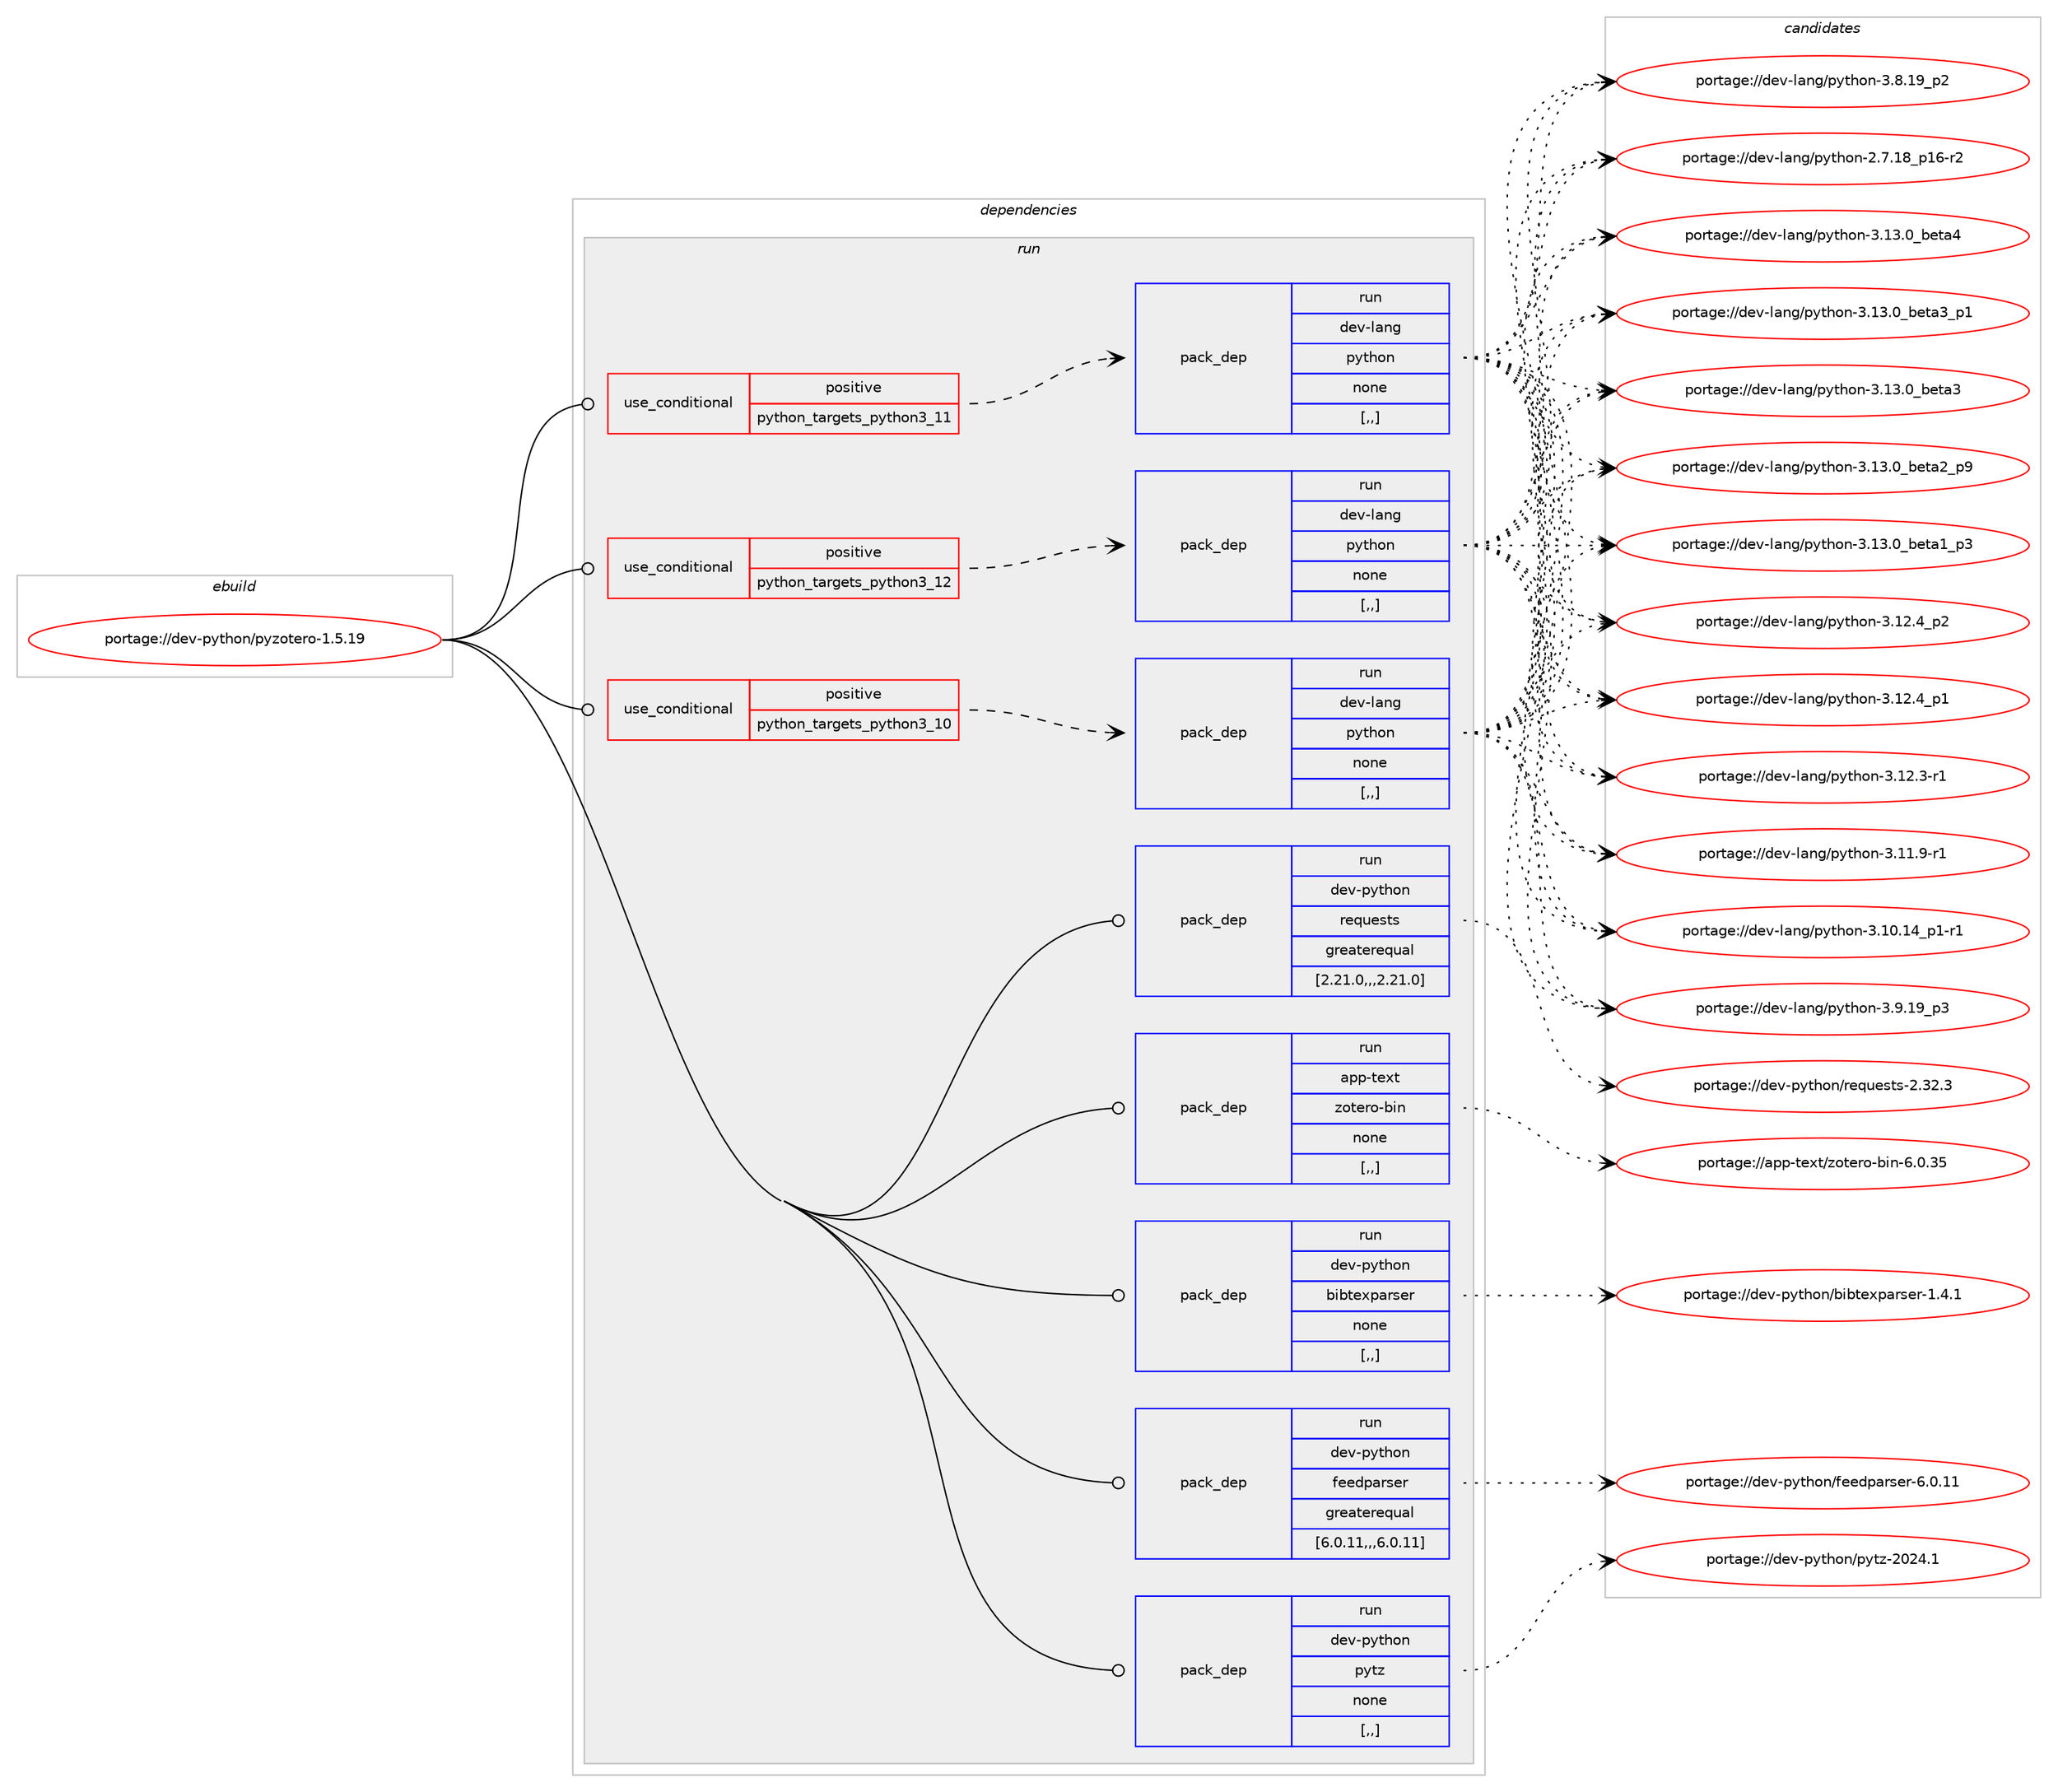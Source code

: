 digraph prolog {

# *************
# Graph options
# *************

newrank=true;
concentrate=true;
compound=true;
graph [rankdir=LR,fontname=Helvetica,fontsize=10,ranksep=1.5];#, ranksep=2.5, nodesep=0.2];
edge  [arrowhead=vee];
node  [fontname=Helvetica,fontsize=10];

# **********
# The ebuild
# **********

subgraph cluster_leftcol {
color=gray;
label=<<i>ebuild</i>>;
id [label="portage://dev-python/pyzotero-1.5.19", color=red, width=4, href="../dev-python/pyzotero-1.5.19.svg"];
}

# ****************
# The dependencies
# ****************

subgraph cluster_midcol {
color=gray;
label=<<i>dependencies</i>>;
subgraph cluster_compile {
fillcolor="#eeeeee";
style=filled;
label=<<i>compile</i>>;
}
subgraph cluster_compileandrun {
fillcolor="#eeeeee";
style=filled;
label=<<i>compile and run</i>>;
}
subgraph cluster_run {
fillcolor="#eeeeee";
style=filled;
label=<<i>run</i>>;
subgraph cond38779 {
dependency161395 [label=<<TABLE BORDER="0" CELLBORDER="1" CELLSPACING="0" CELLPADDING="4"><TR><TD ROWSPAN="3" CELLPADDING="10">use_conditional</TD></TR><TR><TD>positive</TD></TR><TR><TD>python_targets_python3_10</TD></TR></TABLE>>, shape=none, color=red];
subgraph pack121344 {
dependency161396 [label=<<TABLE BORDER="0" CELLBORDER="1" CELLSPACING="0" CELLPADDING="4" WIDTH="220"><TR><TD ROWSPAN="6" CELLPADDING="30">pack_dep</TD></TR><TR><TD WIDTH="110">run</TD></TR><TR><TD>dev-lang</TD></TR><TR><TD>python</TD></TR><TR><TD>none</TD></TR><TR><TD>[,,]</TD></TR></TABLE>>, shape=none, color=blue];
}
dependency161395:e -> dependency161396:w [weight=20,style="dashed",arrowhead="vee"];
}
id:e -> dependency161395:w [weight=20,style="solid",arrowhead="odot"];
subgraph cond38780 {
dependency161397 [label=<<TABLE BORDER="0" CELLBORDER="1" CELLSPACING="0" CELLPADDING="4"><TR><TD ROWSPAN="3" CELLPADDING="10">use_conditional</TD></TR><TR><TD>positive</TD></TR><TR><TD>python_targets_python3_11</TD></TR></TABLE>>, shape=none, color=red];
subgraph pack121345 {
dependency161398 [label=<<TABLE BORDER="0" CELLBORDER="1" CELLSPACING="0" CELLPADDING="4" WIDTH="220"><TR><TD ROWSPAN="6" CELLPADDING="30">pack_dep</TD></TR><TR><TD WIDTH="110">run</TD></TR><TR><TD>dev-lang</TD></TR><TR><TD>python</TD></TR><TR><TD>none</TD></TR><TR><TD>[,,]</TD></TR></TABLE>>, shape=none, color=blue];
}
dependency161397:e -> dependency161398:w [weight=20,style="dashed",arrowhead="vee"];
}
id:e -> dependency161397:w [weight=20,style="solid",arrowhead="odot"];
subgraph cond38781 {
dependency161399 [label=<<TABLE BORDER="0" CELLBORDER="1" CELLSPACING="0" CELLPADDING="4"><TR><TD ROWSPAN="3" CELLPADDING="10">use_conditional</TD></TR><TR><TD>positive</TD></TR><TR><TD>python_targets_python3_12</TD></TR></TABLE>>, shape=none, color=red];
subgraph pack121346 {
dependency161400 [label=<<TABLE BORDER="0" CELLBORDER="1" CELLSPACING="0" CELLPADDING="4" WIDTH="220"><TR><TD ROWSPAN="6" CELLPADDING="30">pack_dep</TD></TR><TR><TD WIDTH="110">run</TD></TR><TR><TD>dev-lang</TD></TR><TR><TD>python</TD></TR><TR><TD>none</TD></TR><TR><TD>[,,]</TD></TR></TABLE>>, shape=none, color=blue];
}
dependency161399:e -> dependency161400:w [weight=20,style="dashed",arrowhead="vee"];
}
id:e -> dependency161399:w [weight=20,style="solid",arrowhead="odot"];
subgraph pack121347 {
dependency161401 [label=<<TABLE BORDER="0" CELLBORDER="1" CELLSPACING="0" CELLPADDING="4" WIDTH="220"><TR><TD ROWSPAN="6" CELLPADDING="30">pack_dep</TD></TR><TR><TD WIDTH="110">run</TD></TR><TR><TD>app-text</TD></TR><TR><TD>zotero-bin</TD></TR><TR><TD>none</TD></TR><TR><TD>[,,]</TD></TR></TABLE>>, shape=none, color=blue];
}
id:e -> dependency161401:w [weight=20,style="solid",arrowhead="odot"];
subgraph pack121348 {
dependency161402 [label=<<TABLE BORDER="0" CELLBORDER="1" CELLSPACING="0" CELLPADDING="4" WIDTH="220"><TR><TD ROWSPAN="6" CELLPADDING="30">pack_dep</TD></TR><TR><TD WIDTH="110">run</TD></TR><TR><TD>dev-python</TD></TR><TR><TD>bibtexparser</TD></TR><TR><TD>none</TD></TR><TR><TD>[,,]</TD></TR></TABLE>>, shape=none, color=blue];
}
id:e -> dependency161402:w [weight=20,style="solid",arrowhead="odot"];
subgraph pack121349 {
dependency161403 [label=<<TABLE BORDER="0" CELLBORDER="1" CELLSPACING="0" CELLPADDING="4" WIDTH="220"><TR><TD ROWSPAN="6" CELLPADDING="30">pack_dep</TD></TR><TR><TD WIDTH="110">run</TD></TR><TR><TD>dev-python</TD></TR><TR><TD>feedparser</TD></TR><TR><TD>greaterequal</TD></TR><TR><TD>[6.0.11,,,6.0.11]</TD></TR></TABLE>>, shape=none, color=blue];
}
id:e -> dependency161403:w [weight=20,style="solid",arrowhead="odot"];
subgraph pack121350 {
dependency161404 [label=<<TABLE BORDER="0" CELLBORDER="1" CELLSPACING="0" CELLPADDING="4" WIDTH="220"><TR><TD ROWSPAN="6" CELLPADDING="30">pack_dep</TD></TR><TR><TD WIDTH="110">run</TD></TR><TR><TD>dev-python</TD></TR><TR><TD>pytz</TD></TR><TR><TD>none</TD></TR><TR><TD>[,,]</TD></TR></TABLE>>, shape=none, color=blue];
}
id:e -> dependency161404:w [weight=20,style="solid",arrowhead="odot"];
subgraph pack121351 {
dependency161405 [label=<<TABLE BORDER="0" CELLBORDER="1" CELLSPACING="0" CELLPADDING="4" WIDTH="220"><TR><TD ROWSPAN="6" CELLPADDING="30">pack_dep</TD></TR><TR><TD WIDTH="110">run</TD></TR><TR><TD>dev-python</TD></TR><TR><TD>requests</TD></TR><TR><TD>greaterequal</TD></TR><TR><TD>[2.21.0,,,2.21.0]</TD></TR></TABLE>>, shape=none, color=blue];
}
id:e -> dependency161405:w [weight=20,style="solid",arrowhead="odot"];
}
}

# **************
# The candidates
# **************

subgraph cluster_choices {
rank=same;
color=gray;
label=<<i>candidates</i>>;

subgraph choice121344 {
color=black;
nodesep=1;
choice1001011184510897110103471121211161041111104551464951464895981011169752 [label="portage://dev-lang/python-3.13.0_beta4", color=red, width=4,href="../dev-lang/python-3.13.0_beta4.svg"];
choice10010111845108971101034711212111610411111045514649514648959810111697519511249 [label="portage://dev-lang/python-3.13.0_beta3_p1", color=red, width=4,href="../dev-lang/python-3.13.0_beta3_p1.svg"];
choice1001011184510897110103471121211161041111104551464951464895981011169751 [label="portage://dev-lang/python-3.13.0_beta3", color=red, width=4,href="../dev-lang/python-3.13.0_beta3.svg"];
choice10010111845108971101034711212111610411111045514649514648959810111697509511257 [label="portage://dev-lang/python-3.13.0_beta2_p9", color=red, width=4,href="../dev-lang/python-3.13.0_beta2_p9.svg"];
choice10010111845108971101034711212111610411111045514649514648959810111697499511251 [label="portage://dev-lang/python-3.13.0_beta1_p3", color=red, width=4,href="../dev-lang/python-3.13.0_beta1_p3.svg"];
choice100101118451089711010347112121116104111110455146495046529511250 [label="portage://dev-lang/python-3.12.4_p2", color=red, width=4,href="../dev-lang/python-3.12.4_p2.svg"];
choice100101118451089711010347112121116104111110455146495046529511249 [label="portage://dev-lang/python-3.12.4_p1", color=red, width=4,href="../dev-lang/python-3.12.4_p1.svg"];
choice100101118451089711010347112121116104111110455146495046514511449 [label="portage://dev-lang/python-3.12.3-r1", color=red, width=4,href="../dev-lang/python-3.12.3-r1.svg"];
choice100101118451089711010347112121116104111110455146494946574511449 [label="portage://dev-lang/python-3.11.9-r1", color=red, width=4,href="../dev-lang/python-3.11.9-r1.svg"];
choice100101118451089711010347112121116104111110455146494846495295112494511449 [label="portage://dev-lang/python-3.10.14_p1-r1", color=red, width=4,href="../dev-lang/python-3.10.14_p1-r1.svg"];
choice100101118451089711010347112121116104111110455146574649579511251 [label="portage://dev-lang/python-3.9.19_p3", color=red, width=4,href="../dev-lang/python-3.9.19_p3.svg"];
choice100101118451089711010347112121116104111110455146564649579511250 [label="portage://dev-lang/python-3.8.19_p2", color=red, width=4,href="../dev-lang/python-3.8.19_p2.svg"];
choice100101118451089711010347112121116104111110455046554649569511249544511450 [label="portage://dev-lang/python-2.7.18_p16-r2", color=red, width=4,href="../dev-lang/python-2.7.18_p16-r2.svg"];
dependency161396:e -> choice1001011184510897110103471121211161041111104551464951464895981011169752:w [style=dotted,weight="100"];
dependency161396:e -> choice10010111845108971101034711212111610411111045514649514648959810111697519511249:w [style=dotted,weight="100"];
dependency161396:e -> choice1001011184510897110103471121211161041111104551464951464895981011169751:w [style=dotted,weight="100"];
dependency161396:e -> choice10010111845108971101034711212111610411111045514649514648959810111697509511257:w [style=dotted,weight="100"];
dependency161396:e -> choice10010111845108971101034711212111610411111045514649514648959810111697499511251:w [style=dotted,weight="100"];
dependency161396:e -> choice100101118451089711010347112121116104111110455146495046529511250:w [style=dotted,weight="100"];
dependency161396:e -> choice100101118451089711010347112121116104111110455146495046529511249:w [style=dotted,weight="100"];
dependency161396:e -> choice100101118451089711010347112121116104111110455146495046514511449:w [style=dotted,weight="100"];
dependency161396:e -> choice100101118451089711010347112121116104111110455146494946574511449:w [style=dotted,weight="100"];
dependency161396:e -> choice100101118451089711010347112121116104111110455146494846495295112494511449:w [style=dotted,weight="100"];
dependency161396:e -> choice100101118451089711010347112121116104111110455146574649579511251:w [style=dotted,weight="100"];
dependency161396:e -> choice100101118451089711010347112121116104111110455146564649579511250:w [style=dotted,weight="100"];
dependency161396:e -> choice100101118451089711010347112121116104111110455046554649569511249544511450:w [style=dotted,weight="100"];
}
subgraph choice121345 {
color=black;
nodesep=1;
choice1001011184510897110103471121211161041111104551464951464895981011169752 [label="portage://dev-lang/python-3.13.0_beta4", color=red, width=4,href="../dev-lang/python-3.13.0_beta4.svg"];
choice10010111845108971101034711212111610411111045514649514648959810111697519511249 [label="portage://dev-lang/python-3.13.0_beta3_p1", color=red, width=4,href="../dev-lang/python-3.13.0_beta3_p1.svg"];
choice1001011184510897110103471121211161041111104551464951464895981011169751 [label="portage://dev-lang/python-3.13.0_beta3", color=red, width=4,href="../dev-lang/python-3.13.0_beta3.svg"];
choice10010111845108971101034711212111610411111045514649514648959810111697509511257 [label="portage://dev-lang/python-3.13.0_beta2_p9", color=red, width=4,href="../dev-lang/python-3.13.0_beta2_p9.svg"];
choice10010111845108971101034711212111610411111045514649514648959810111697499511251 [label="portage://dev-lang/python-3.13.0_beta1_p3", color=red, width=4,href="../dev-lang/python-3.13.0_beta1_p3.svg"];
choice100101118451089711010347112121116104111110455146495046529511250 [label="portage://dev-lang/python-3.12.4_p2", color=red, width=4,href="../dev-lang/python-3.12.4_p2.svg"];
choice100101118451089711010347112121116104111110455146495046529511249 [label="portage://dev-lang/python-3.12.4_p1", color=red, width=4,href="../dev-lang/python-3.12.4_p1.svg"];
choice100101118451089711010347112121116104111110455146495046514511449 [label="portage://dev-lang/python-3.12.3-r1", color=red, width=4,href="../dev-lang/python-3.12.3-r1.svg"];
choice100101118451089711010347112121116104111110455146494946574511449 [label="portage://dev-lang/python-3.11.9-r1", color=red, width=4,href="../dev-lang/python-3.11.9-r1.svg"];
choice100101118451089711010347112121116104111110455146494846495295112494511449 [label="portage://dev-lang/python-3.10.14_p1-r1", color=red, width=4,href="../dev-lang/python-3.10.14_p1-r1.svg"];
choice100101118451089711010347112121116104111110455146574649579511251 [label="portage://dev-lang/python-3.9.19_p3", color=red, width=4,href="../dev-lang/python-3.9.19_p3.svg"];
choice100101118451089711010347112121116104111110455146564649579511250 [label="portage://dev-lang/python-3.8.19_p2", color=red, width=4,href="../dev-lang/python-3.8.19_p2.svg"];
choice100101118451089711010347112121116104111110455046554649569511249544511450 [label="portage://dev-lang/python-2.7.18_p16-r2", color=red, width=4,href="../dev-lang/python-2.7.18_p16-r2.svg"];
dependency161398:e -> choice1001011184510897110103471121211161041111104551464951464895981011169752:w [style=dotted,weight="100"];
dependency161398:e -> choice10010111845108971101034711212111610411111045514649514648959810111697519511249:w [style=dotted,weight="100"];
dependency161398:e -> choice1001011184510897110103471121211161041111104551464951464895981011169751:w [style=dotted,weight="100"];
dependency161398:e -> choice10010111845108971101034711212111610411111045514649514648959810111697509511257:w [style=dotted,weight="100"];
dependency161398:e -> choice10010111845108971101034711212111610411111045514649514648959810111697499511251:w [style=dotted,weight="100"];
dependency161398:e -> choice100101118451089711010347112121116104111110455146495046529511250:w [style=dotted,weight="100"];
dependency161398:e -> choice100101118451089711010347112121116104111110455146495046529511249:w [style=dotted,weight="100"];
dependency161398:e -> choice100101118451089711010347112121116104111110455146495046514511449:w [style=dotted,weight="100"];
dependency161398:e -> choice100101118451089711010347112121116104111110455146494946574511449:w [style=dotted,weight="100"];
dependency161398:e -> choice100101118451089711010347112121116104111110455146494846495295112494511449:w [style=dotted,weight="100"];
dependency161398:e -> choice100101118451089711010347112121116104111110455146574649579511251:w [style=dotted,weight="100"];
dependency161398:e -> choice100101118451089711010347112121116104111110455146564649579511250:w [style=dotted,weight="100"];
dependency161398:e -> choice100101118451089711010347112121116104111110455046554649569511249544511450:w [style=dotted,weight="100"];
}
subgraph choice121346 {
color=black;
nodesep=1;
choice1001011184510897110103471121211161041111104551464951464895981011169752 [label="portage://dev-lang/python-3.13.0_beta4", color=red, width=4,href="../dev-lang/python-3.13.0_beta4.svg"];
choice10010111845108971101034711212111610411111045514649514648959810111697519511249 [label="portage://dev-lang/python-3.13.0_beta3_p1", color=red, width=4,href="../dev-lang/python-3.13.0_beta3_p1.svg"];
choice1001011184510897110103471121211161041111104551464951464895981011169751 [label="portage://dev-lang/python-3.13.0_beta3", color=red, width=4,href="../dev-lang/python-3.13.0_beta3.svg"];
choice10010111845108971101034711212111610411111045514649514648959810111697509511257 [label="portage://dev-lang/python-3.13.0_beta2_p9", color=red, width=4,href="../dev-lang/python-3.13.0_beta2_p9.svg"];
choice10010111845108971101034711212111610411111045514649514648959810111697499511251 [label="portage://dev-lang/python-3.13.0_beta1_p3", color=red, width=4,href="../dev-lang/python-3.13.0_beta1_p3.svg"];
choice100101118451089711010347112121116104111110455146495046529511250 [label="portage://dev-lang/python-3.12.4_p2", color=red, width=4,href="../dev-lang/python-3.12.4_p2.svg"];
choice100101118451089711010347112121116104111110455146495046529511249 [label="portage://dev-lang/python-3.12.4_p1", color=red, width=4,href="../dev-lang/python-3.12.4_p1.svg"];
choice100101118451089711010347112121116104111110455146495046514511449 [label="portage://dev-lang/python-3.12.3-r1", color=red, width=4,href="../dev-lang/python-3.12.3-r1.svg"];
choice100101118451089711010347112121116104111110455146494946574511449 [label="portage://dev-lang/python-3.11.9-r1", color=red, width=4,href="../dev-lang/python-3.11.9-r1.svg"];
choice100101118451089711010347112121116104111110455146494846495295112494511449 [label="portage://dev-lang/python-3.10.14_p1-r1", color=red, width=4,href="../dev-lang/python-3.10.14_p1-r1.svg"];
choice100101118451089711010347112121116104111110455146574649579511251 [label="portage://dev-lang/python-3.9.19_p3", color=red, width=4,href="../dev-lang/python-3.9.19_p3.svg"];
choice100101118451089711010347112121116104111110455146564649579511250 [label="portage://dev-lang/python-3.8.19_p2", color=red, width=4,href="../dev-lang/python-3.8.19_p2.svg"];
choice100101118451089711010347112121116104111110455046554649569511249544511450 [label="portage://dev-lang/python-2.7.18_p16-r2", color=red, width=4,href="../dev-lang/python-2.7.18_p16-r2.svg"];
dependency161400:e -> choice1001011184510897110103471121211161041111104551464951464895981011169752:w [style=dotted,weight="100"];
dependency161400:e -> choice10010111845108971101034711212111610411111045514649514648959810111697519511249:w [style=dotted,weight="100"];
dependency161400:e -> choice1001011184510897110103471121211161041111104551464951464895981011169751:w [style=dotted,weight="100"];
dependency161400:e -> choice10010111845108971101034711212111610411111045514649514648959810111697509511257:w [style=dotted,weight="100"];
dependency161400:e -> choice10010111845108971101034711212111610411111045514649514648959810111697499511251:w [style=dotted,weight="100"];
dependency161400:e -> choice100101118451089711010347112121116104111110455146495046529511250:w [style=dotted,weight="100"];
dependency161400:e -> choice100101118451089711010347112121116104111110455146495046529511249:w [style=dotted,weight="100"];
dependency161400:e -> choice100101118451089711010347112121116104111110455146495046514511449:w [style=dotted,weight="100"];
dependency161400:e -> choice100101118451089711010347112121116104111110455146494946574511449:w [style=dotted,weight="100"];
dependency161400:e -> choice100101118451089711010347112121116104111110455146494846495295112494511449:w [style=dotted,weight="100"];
dependency161400:e -> choice100101118451089711010347112121116104111110455146574649579511251:w [style=dotted,weight="100"];
dependency161400:e -> choice100101118451089711010347112121116104111110455146564649579511250:w [style=dotted,weight="100"];
dependency161400:e -> choice100101118451089711010347112121116104111110455046554649569511249544511450:w [style=dotted,weight="100"];
}
subgraph choice121347 {
color=black;
nodesep=1;
choice971121124511610112011647122111116101114111459810511045544648465153 [label="portage://app-text/zotero-bin-6.0.35", color=red, width=4,href="../app-text/zotero-bin-6.0.35.svg"];
dependency161401:e -> choice971121124511610112011647122111116101114111459810511045544648465153:w [style=dotted,weight="100"];
}
subgraph choice121348 {
color=black;
nodesep=1;
choice1001011184511212111610411111047981059811610112011297114115101114454946524649 [label="portage://dev-python/bibtexparser-1.4.1", color=red, width=4,href="../dev-python/bibtexparser-1.4.1.svg"];
dependency161402:e -> choice1001011184511212111610411111047981059811610112011297114115101114454946524649:w [style=dotted,weight="100"];
}
subgraph choice121349 {
color=black;
nodesep=1;
choice10010111845112121116104111110471021011011001129711411510111445544648464949 [label="portage://dev-python/feedparser-6.0.11", color=red, width=4,href="../dev-python/feedparser-6.0.11.svg"];
dependency161403:e -> choice10010111845112121116104111110471021011011001129711411510111445544648464949:w [style=dotted,weight="100"];
}
subgraph choice121350 {
color=black;
nodesep=1;
choice100101118451121211161041111104711212111612245504850524649 [label="portage://dev-python/pytz-2024.1", color=red, width=4,href="../dev-python/pytz-2024.1.svg"];
dependency161404:e -> choice100101118451121211161041111104711212111612245504850524649:w [style=dotted,weight="100"];
}
subgraph choice121351 {
color=black;
nodesep=1;
choice100101118451121211161041111104711410111311710111511611545504651504651 [label="portage://dev-python/requests-2.32.3", color=red, width=4,href="../dev-python/requests-2.32.3.svg"];
dependency161405:e -> choice100101118451121211161041111104711410111311710111511611545504651504651:w [style=dotted,weight="100"];
}
}

}
